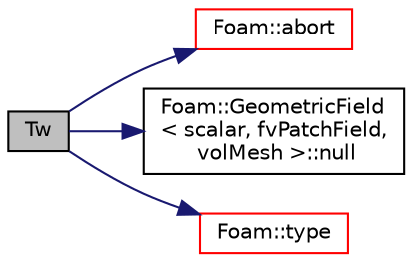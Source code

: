 digraph "Tw"
{
  bgcolor="transparent";
  edge [fontname="Helvetica",fontsize="10",labelfontname="Helvetica",labelfontsize="10"];
  node [fontname="Helvetica",fontsize="10",shape=record];
  rankdir="LR";
  Node1 [label="Tw",height=0.2,width=0.4,color="black", fillcolor="grey75", style="filled", fontcolor="black"];
  Node1 -> Node2 [color="midnightblue",fontsize="10",style="solid",fontname="Helvetica"];
  Node2 [label="Foam::abort",height=0.2,width=0.4,color="red",URL="$a10979.html#a447107a607d03e417307c203fa5fb44b"];
  Node1 -> Node3 [color="midnightblue",fontsize="10",style="solid",fontname="Helvetica"];
  Node3 [label="Foam::GeometricField\l\< scalar, fvPatchField,\l volMesh \>::null",height=0.2,width=0.4,color="black",URL="$a00933.html#ac8e78b2b70fc0c890aedf7cde2c712f1",tooltip="Return a null geometric field. "];
  Node1 -> Node4 [color="midnightblue",fontsize="10",style="solid",fontname="Helvetica"];
  Node4 [label="Foam::type",height=0.2,width=0.4,color="red",URL="$a10979.html#aec48583af672626378f501eb9fc32cd1",tooltip="Return the file type: DIRECTORY or FILE. "];
}
